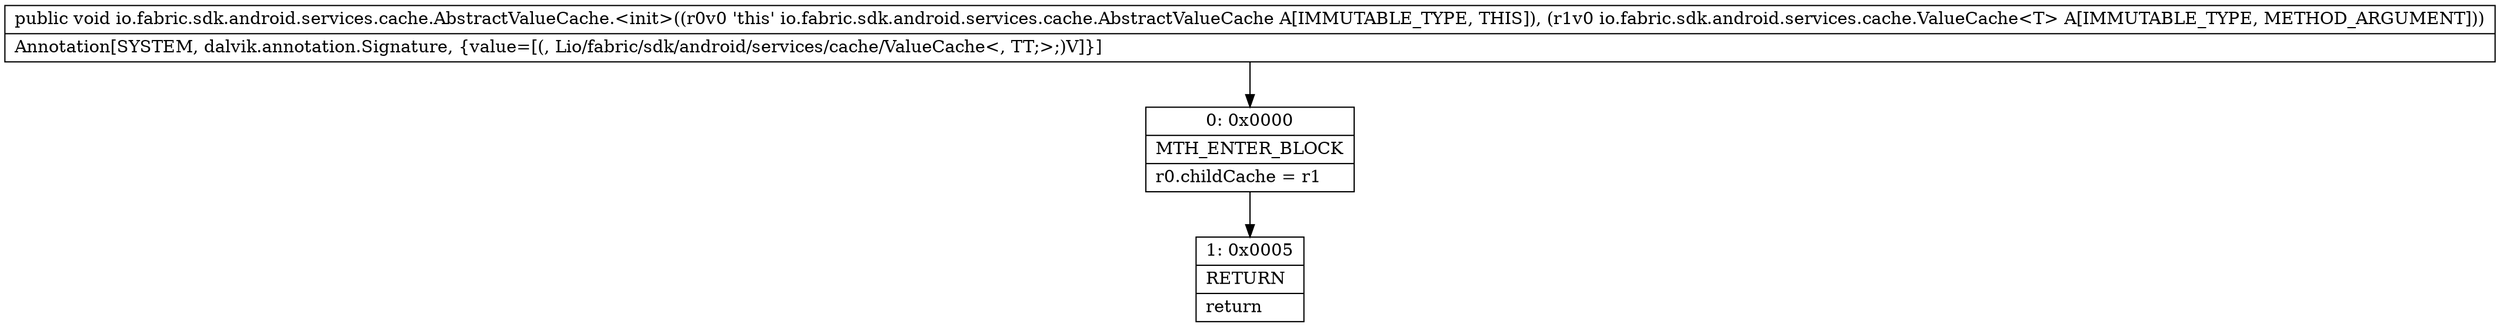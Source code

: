 digraph "CFG forio.fabric.sdk.android.services.cache.AbstractValueCache.\<init\>(Lio\/fabric\/sdk\/android\/services\/cache\/ValueCache;)V" {
Node_0 [shape=record,label="{0\:\ 0x0000|MTH_ENTER_BLOCK\l|r0.childCache = r1\l}"];
Node_1 [shape=record,label="{1\:\ 0x0005|RETURN\l|return\l}"];
MethodNode[shape=record,label="{public void io.fabric.sdk.android.services.cache.AbstractValueCache.\<init\>((r0v0 'this' io.fabric.sdk.android.services.cache.AbstractValueCache A[IMMUTABLE_TYPE, THIS]), (r1v0 io.fabric.sdk.android.services.cache.ValueCache\<T\> A[IMMUTABLE_TYPE, METHOD_ARGUMENT]))  | Annotation[SYSTEM, dalvik.annotation.Signature, \{value=[(, Lio\/fabric\/sdk\/android\/services\/cache\/ValueCache\<, TT;\>;)V]\}]\l}"];
MethodNode -> Node_0;
Node_0 -> Node_1;
}

